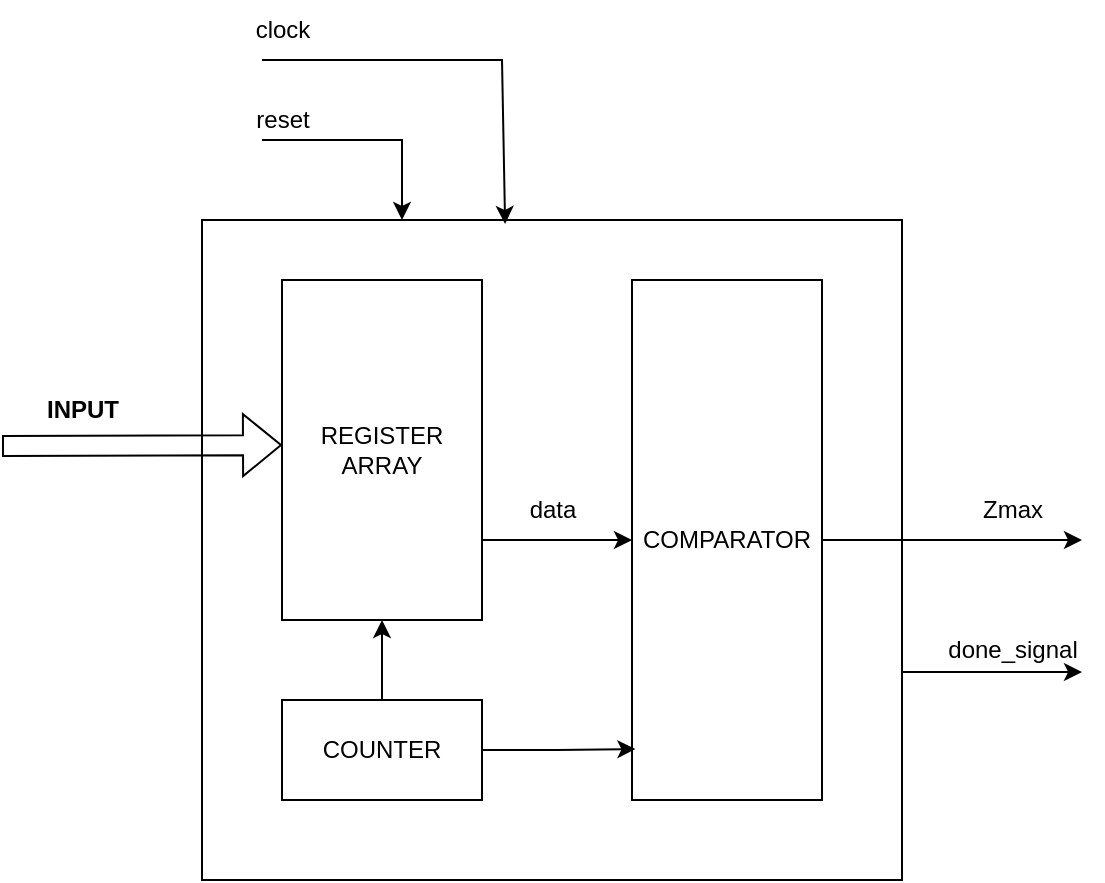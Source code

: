 <mxfile version="22.1.18" type="device">
  <diagram name="Page-1" id="q0JfDx38g7OWOcSL9ebx">
    <mxGraphModel dx="1195" dy="703" grid="1" gridSize="10" guides="1" tooltips="1" connect="1" arrows="1" fold="1" page="1" pageScale="1" pageWidth="850" pageHeight="1100" math="0" shadow="0">
      <root>
        <mxCell id="0" />
        <mxCell id="1" parent="0" />
        <mxCell id="ono6xVnc9VgaWgb0txfM-1" value="" style="rounded=0;whiteSpace=wrap;html=1;" parent="1" vertex="1">
          <mxGeometry x="170" y="200" width="350" height="330" as="geometry" />
        </mxCell>
        <mxCell id="ono6xVnc9VgaWgb0txfM-16" style="edgeStyle=orthogonalEdgeStyle;rounded=0;orthogonalLoop=1;jettySize=auto;html=1;entryX=0;entryY=0.5;entryDx=0;entryDy=0;" parent="1" source="ono6xVnc9VgaWgb0txfM-2" target="ono6xVnc9VgaWgb0txfM-6" edge="1">
          <mxGeometry relative="1" as="geometry">
            <Array as="points">
              <mxPoint x="350" y="360" />
              <mxPoint x="350" y="360" />
            </Array>
          </mxGeometry>
        </mxCell>
        <mxCell id="ono6xVnc9VgaWgb0txfM-2" value="REGISTER ARRAY" style="rounded=0;whiteSpace=wrap;html=1;fillColor=default;strokeColor=default;" parent="1" vertex="1">
          <mxGeometry x="210" y="230" width="100" height="170" as="geometry" />
        </mxCell>
        <mxCell id="ono6xVnc9VgaWgb0txfM-3" value="" style="shape=flexArrow;endArrow=classic;html=1;rounded=0;entryX=0;entryY=0.5;entryDx=0;entryDy=0;" parent="1" edge="1">
          <mxGeometry width="50" height="50" relative="1" as="geometry">
            <mxPoint x="70" y="313" as="sourcePoint" />
            <mxPoint x="210" y="312.5" as="targetPoint" />
          </mxGeometry>
        </mxCell>
        <mxCell id="ono6xVnc9VgaWgb0txfM-4" value="&lt;b&gt;INPUT&lt;/b&gt;" style="text;html=1;align=center;verticalAlign=middle;resizable=0;points=[];autosize=1;strokeColor=none;fillColor=none;" parent="1" vertex="1">
          <mxGeometry x="80" y="280" width="60" height="30" as="geometry" />
        </mxCell>
        <mxCell id="ono6xVnc9VgaWgb0txfM-8" style="edgeStyle=orthogonalEdgeStyle;rounded=0;orthogonalLoop=1;jettySize=auto;html=1;" parent="1" source="ono6xVnc9VgaWgb0txfM-6" edge="1">
          <mxGeometry relative="1" as="geometry">
            <mxPoint x="610" y="360" as="targetPoint" />
          </mxGeometry>
        </mxCell>
        <mxCell id="ono6xVnc9VgaWgb0txfM-6" value="COMPARATOR" style="rounded=0;whiteSpace=wrap;html=1;" parent="1" vertex="1">
          <mxGeometry x="385" y="230" width="95" height="260" as="geometry" />
        </mxCell>
        <mxCell id="ono6xVnc9VgaWgb0txfM-9" value="Zmax" style="text;html=1;align=center;verticalAlign=middle;resizable=0;points=[];autosize=1;strokeColor=none;fillColor=none;" parent="1" vertex="1">
          <mxGeometry x="550" y="330" width="50" height="30" as="geometry" />
        </mxCell>
        <mxCell id="ono6xVnc9VgaWgb0txfM-14" value="data" style="text;html=1;align=center;verticalAlign=middle;resizable=0;points=[];autosize=1;strokeColor=none;fillColor=none;" parent="1" vertex="1">
          <mxGeometry x="320" y="330" width="50" height="30" as="geometry" />
        </mxCell>
        <mxCell id="ono6xVnc9VgaWgb0txfM-17" value="" style="endArrow=classic;html=1;rounded=0;" parent="1" edge="1">
          <mxGeometry width="50" height="50" relative="1" as="geometry">
            <mxPoint x="200" y="160" as="sourcePoint" />
            <mxPoint x="270" y="200" as="targetPoint" />
            <Array as="points">
              <mxPoint x="270" y="160" />
            </Array>
          </mxGeometry>
        </mxCell>
        <mxCell id="ono6xVnc9VgaWgb0txfM-18" value="" style="endArrow=classic;html=1;rounded=0;entryX=0.433;entryY=0.006;entryDx=0;entryDy=0;entryPerimeter=0;" parent="1" target="ono6xVnc9VgaWgb0txfM-1" edge="1">
          <mxGeometry width="50" height="50" relative="1" as="geometry">
            <mxPoint x="200" y="120" as="sourcePoint" />
            <mxPoint x="320" y="198" as="targetPoint" />
            <Array as="points">
              <mxPoint x="320" y="120" />
            </Array>
          </mxGeometry>
        </mxCell>
        <mxCell id="ono6xVnc9VgaWgb0txfM-19" value="clock" style="text;html=1;align=center;verticalAlign=middle;resizable=0;points=[];autosize=1;strokeColor=none;fillColor=none;" parent="1" vertex="1">
          <mxGeometry x="185" y="90" width="50" height="30" as="geometry" />
        </mxCell>
        <mxCell id="ono6xVnc9VgaWgb0txfM-21" value="reset" style="text;html=1;align=center;verticalAlign=middle;resizable=0;points=[];autosize=1;strokeColor=none;fillColor=none;" parent="1" vertex="1">
          <mxGeometry x="185" y="135" width="50" height="30" as="geometry" />
        </mxCell>
        <mxCell id="nxB8Vy-VdlWEIKbthkuu-2" style="edgeStyle=orthogonalEdgeStyle;rounded=0;orthogonalLoop=1;jettySize=auto;html=1;entryX=0.5;entryY=1;entryDx=0;entryDy=0;" edge="1" parent="1" source="nxB8Vy-VdlWEIKbthkuu-1" target="ono6xVnc9VgaWgb0txfM-2">
          <mxGeometry relative="1" as="geometry" />
        </mxCell>
        <mxCell id="nxB8Vy-VdlWEIKbthkuu-1" value="COUNTER" style="rounded=0;whiteSpace=wrap;html=1;" vertex="1" parent="1">
          <mxGeometry x="210" y="440" width="100" height="50" as="geometry" />
        </mxCell>
        <mxCell id="nxB8Vy-VdlWEIKbthkuu-3" style="edgeStyle=orthogonalEdgeStyle;rounded=0;orthogonalLoop=1;jettySize=auto;html=1;entryX=0.018;entryY=0.902;entryDx=0;entryDy=0;entryPerimeter=0;" edge="1" parent="1" source="nxB8Vy-VdlWEIKbthkuu-1" target="ono6xVnc9VgaWgb0txfM-6">
          <mxGeometry relative="1" as="geometry" />
        </mxCell>
        <mxCell id="nxB8Vy-VdlWEIKbthkuu-4" value="" style="endArrow=classic;html=1;rounded=0;exitX=1;exitY=0.685;exitDx=0;exitDy=0;exitPerimeter=0;" edge="1" parent="1" source="ono6xVnc9VgaWgb0txfM-1">
          <mxGeometry width="50" height="50" relative="1" as="geometry">
            <mxPoint x="580" y="450" as="sourcePoint" />
            <mxPoint x="610" y="426" as="targetPoint" />
          </mxGeometry>
        </mxCell>
        <mxCell id="nxB8Vy-VdlWEIKbthkuu-5" value="done_signal" style="text;html=1;align=center;verticalAlign=middle;resizable=0;points=[];autosize=1;strokeColor=none;fillColor=none;" vertex="1" parent="1">
          <mxGeometry x="530" y="400" width="90" height="30" as="geometry" />
        </mxCell>
      </root>
    </mxGraphModel>
  </diagram>
</mxfile>
